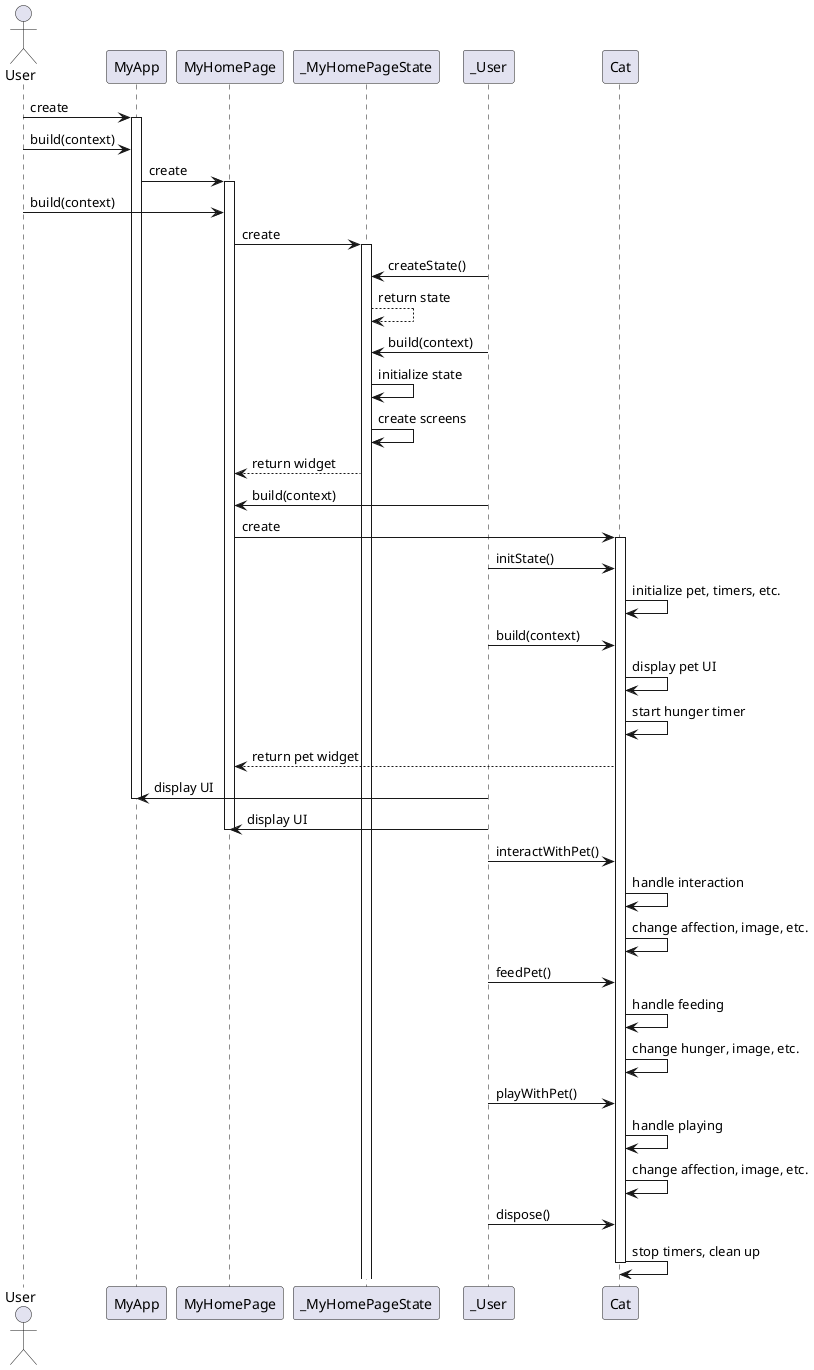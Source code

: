@startuml
actor User

User -> MyApp: create
activate MyApp

User -> MyApp: build(context)
MyApp -> MyHomePage: create
activate MyHomePage

User -> MyHomePage: build(context)
MyHomePage -> _MyHomePageState: create
activate _MyHomePageState

_User -> _MyHomePageState: createState()
_MyHomePageState --> _MyHomePageState: return state

_User -> _MyHomePageState: build(context)
_MyHomePageState -> _MyHomePageState: initialize state
_MyHomePageState -> _MyHomePageState: create screens
_MyHomePageState --> MyHomePage: return widget

_User -> MyHomePage: build(context)
MyHomePage -> Cat: create
activate Cat

_User -> Cat: initState()
Cat -> Cat: initialize pet, timers, etc.

_User -> Cat: build(context)
Cat -> Cat: display pet UI
Cat -> Cat: start hunger timer
Cat --> MyHomePage: return pet widget

_User -> MyApp: display UI
deactivate MyApp

_User -> MyHomePage: display UI
deactivate MyHomePage

_User -> Cat: interactWithPet()
Cat -> Cat: handle interaction
Cat -> Cat: change affection, image, etc.

_User -> Cat: feedPet()
Cat -> Cat: handle feeding
Cat -> Cat: change hunger, image, etc.

_User -> Cat: playWithPet()
Cat -> Cat: handle playing
Cat -> Cat: change affection, image, etc.

_User -> Cat: dispose()
Cat -> Cat: stop timers, clean up
deactivate Cat
@enduml
